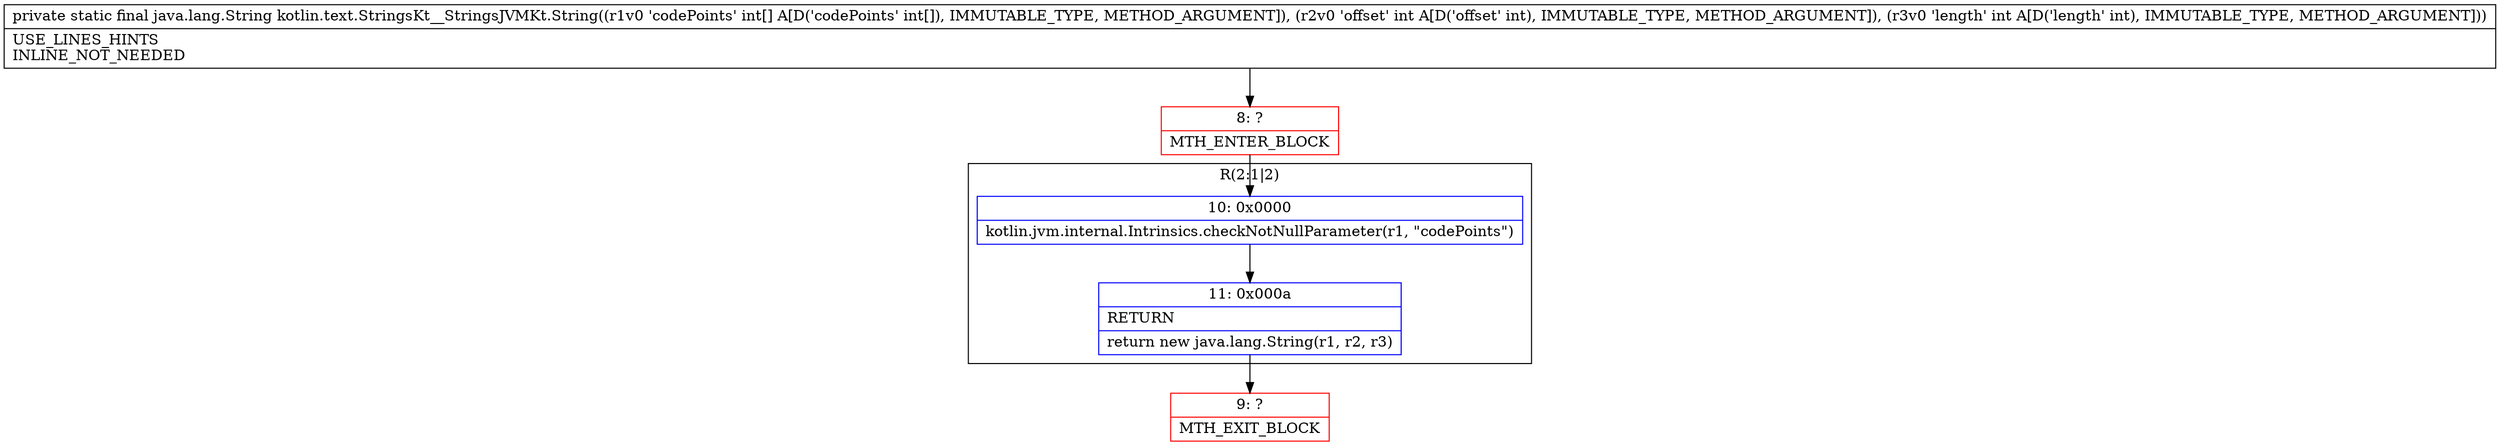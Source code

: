 digraph "CFG forkotlin.text.StringsKt__StringsJVMKt.String([III)Ljava\/lang\/String;" {
subgraph cluster_Region_396507160 {
label = "R(2:1|2)";
node [shape=record,color=blue];
Node_10 [shape=record,label="{10\:\ 0x0000|kotlin.jvm.internal.Intrinsics.checkNotNullParameter(r1, \"codePoints\")\l}"];
Node_11 [shape=record,label="{11\:\ 0x000a|RETURN\l|return new java.lang.String(r1, r2, r3)\l}"];
}
Node_8 [shape=record,color=red,label="{8\:\ ?|MTH_ENTER_BLOCK\l}"];
Node_9 [shape=record,color=red,label="{9\:\ ?|MTH_EXIT_BLOCK\l}"];
MethodNode[shape=record,label="{private static final java.lang.String kotlin.text.StringsKt__StringsJVMKt.String((r1v0 'codePoints' int[] A[D('codePoints' int[]), IMMUTABLE_TYPE, METHOD_ARGUMENT]), (r2v0 'offset' int A[D('offset' int), IMMUTABLE_TYPE, METHOD_ARGUMENT]), (r3v0 'length' int A[D('length' int), IMMUTABLE_TYPE, METHOD_ARGUMENT]))  | USE_LINES_HINTS\lINLINE_NOT_NEEDED\l}"];
MethodNode -> Node_8;Node_10 -> Node_11;
Node_11 -> Node_9;
Node_8 -> Node_10;
}

